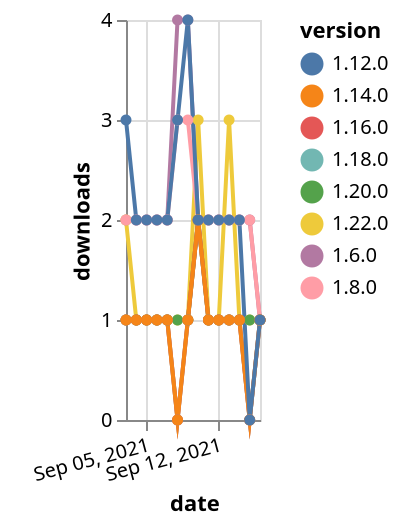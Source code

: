 {"$schema": "https://vega.github.io/schema/vega-lite/v5.json", "description": "A simple bar chart with embedded data.", "data": {"values": [{"date": "2021-09-03", "total": 3027, "delta": 2, "version": "1.6.0"}, {"date": "2021-09-04", "total": 3029, "delta": 2, "version": "1.6.0"}, {"date": "2021-09-05", "total": 3031, "delta": 2, "version": "1.6.0"}, {"date": "2021-09-06", "total": 3033, "delta": 2, "version": "1.6.0"}, {"date": "2021-09-07", "total": 3035, "delta": 2, "version": "1.6.0"}, {"date": "2021-09-08", "total": 3039, "delta": 4, "version": "1.6.0"}, {"date": "2021-09-09", "total": 3043, "delta": 4, "version": "1.6.0"}, {"date": "2021-09-10", "total": 3045, "delta": 2, "version": "1.6.0"}, {"date": "2021-09-11", "total": 3047, "delta": 2, "version": "1.6.0"}, {"date": "2021-09-12", "total": 3049, "delta": 2, "version": "1.6.0"}, {"date": "2021-09-13", "total": 3051, "delta": 2, "version": "1.6.0"}, {"date": "2021-09-14", "total": 3053, "delta": 2, "version": "1.6.0"}, {"date": "2021-09-15", "total": 3055, "delta": 2, "version": "1.6.0"}, {"date": "2021-09-16", "total": 3056, "delta": 1, "version": "1.6.0"}, {"date": "2021-09-03", "total": 180, "delta": 1, "version": "1.18.0"}, {"date": "2021-09-04", "total": 181, "delta": 1, "version": "1.18.0"}, {"date": "2021-09-05", "total": 182, "delta": 1, "version": "1.18.0"}, {"date": "2021-09-06", "total": 183, "delta": 1, "version": "1.18.0"}, {"date": "2021-09-07", "total": 184, "delta": 1, "version": "1.18.0"}, {"date": "2021-09-08", "total": 184, "delta": 0, "version": "1.18.0"}, {"date": "2021-09-09", "total": 185, "delta": 1, "version": "1.18.0"}, {"date": "2021-09-10", "total": 187, "delta": 2, "version": "1.18.0"}, {"date": "2021-09-11", "total": 188, "delta": 1, "version": "1.18.0"}, {"date": "2021-09-12", "total": 189, "delta": 1, "version": "1.18.0"}, {"date": "2021-09-13", "total": 190, "delta": 1, "version": "1.18.0"}, {"date": "2021-09-14", "total": 191, "delta": 1, "version": "1.18.0"}, {"date": "2021-09-15", "total": 191, "delta": 0, "version": "1.18.0"}, {"date": "2021-09-16", "total": 192, "delta": 1, "version": "1.18.0"}, {"date": "2021-09-03", "total": 191, "delta": 2, "version": "1.22.0"}, {"date": "2021-09-04", "total": 192, "delta": 1, "version": "1.22.0"}, {"date": "2021-09-05", "total": 193, "delta": 1, "version": "1.22.0"}, {"date": "2021-09-06", "total": 194, "delta": 1, "version": "1.22.0"}, {"date": "2021-09-07", "total": 195, "delta": 1, "version": "1.22.0"}, {"date": "2021-09-08", "total": 196, "delta": 1, "version": "1.22.0"}, {"date": "2021-09-09", "total": 197, "delta": 1, "version": "1.22.0"}, {"date": "2021-09-10", "total": 200, "delta": 3, "version": "1.22.0"}, {"date": "2021-09-11", "total": 201, "delta": 1, "version": "1.22.0"}, {"date": "2021-09-12", "total": 202, "delta": 1, "version": "1.22.0"}, {"date": "2021-09-13", "total": 205, "delta": 3, "version": "1.22.0"}, {"date": "2021-09-14", "total": 206, "delta": 1, "version": "1.22.0"}, {"date": "2021-09-15", "total": 207, "delta": 1, "version": "1.22.0"}, {"date": "2021-09-16", "total": 208, "delta": 1, "version": "1.22.0"}, {"date": "2021-09-03", "total": 2572, "delta": 2, "version": "1.8.0"}, {"date": "2021-09-04", "total": 2574, "delta": 2, "version": "1.8.0"}, {"date": "2021-09-05", "total": 2576, "delta": 2, "version": "1.8.0"}, {"date": "2021-09-06", "total": 2578, "delta": 2, "version": "1.8.0"}, {"date": "2021-09-07", "total": 2580, "delta": 2, "version": "1.8.0"}, {"date": "2021-09-08", "total": 2583, "delta": 3, "version": "1.8.0"}, {"date": "2021-09-09", "total": 2586, "delta": 3, "version": "1.8.0"}, {"date": "2021-09-10", "total": 2588, "delta": 2, "version": "1.8.0"}, {"date": "2021-09-11", "total": 2590, "delta": 2, "version": "1.8.0"}, {"date": "2021-09-12", "total": 2592, "delta": 2, "version": "1.8.0"}, {"date": "2021-09-13", "total": 2594, "delta": 2, "version": "1.8.0"}, {"date": "2021-09-14", "total": 2596, "delta": 2, "version": "1.8.0"}, {"date": "2021-09-15", "total": 2598, "delta": 2, "version": "1.8.0"}, {"date": "2021-09-16", "total": 2599, "delta": 1, "version": "1.8.0"}, {"date": "2021-09-03", "total": 166, "delta": 1, "version": "1.20.0"}, {"date": "2021-09-04", "total": 167, "delta": 1, "version": "1.20.0"}, {"date": "2021-09-05", "total": 168, "delta": 1, "version": "1.20.0"}, {"date": "2021-09-06", "total": 169, "delta": 1, "version": "1.20.0"}, {"date": "2021-09-07", "total": 170, "delta": 1, "version": "1.20.0"}, {"date": "2021-09-08", "total": 171, "delta": 1, "version": "1.20.0"}, {"date": "2021-09-09", "total": 172, "delta": 1, "version": "1.20.0"}, {"date": "2021-09-10", "total": 174, "delta": 2, "version": "1.20.0"}, {"date": "2021-09-11", "total": 175, "delta": 1, "version": "1.20.0"}, {"date": "2021-09-12", "total": 176, "delta": 1, "version": "1.20.0"}, {"date": "2021-09-13", "total": 177, "delta": 1, "version": "1.20.0"}, {"date": "2021-09-14", "total": 178, "delta": 1, "version": "1.20.0"}, {"date": "2021-09-15", "total": 179, "delta": 1, "version": "1.20.0"}, {"date": "2021-09-16", "total": 180, "delta": 1, "version": "1.20.0"}, {"date": "2021-09-03", "total": 189, "delta": 1, "version": "1.16.0"}, {"date": "2021-09-04", "total": 190, "delta": 1, "version": "1.16.0"}, {"date": "2021-09-05", "total": 191, "delta": 1, "version": "1.16.0"}, {"date": "2021-09-06", "total": 192, "delta": 1, "version": "1.16.0"}, {"date": "2021-09-07", "total": 193, "delta": 1, "version": "1.16.0"}, {"date": "2021-09-08", "total": 193, "delta": 0, "version": "1.16.0"}, {"date": "2021-09-09", "total": 194, "delta": 1, "version": "1.16.0"}, {"date": "2021-09-10", "total": 196, "delta": 2, "version": "1.16.0"}, {"date": "2021-09-11", "total": 197, "delta": 1, "version": "1.16.0"}, {"date": "2021-09-12", "total": 198, "delta": 1, "version": "1.16.0"}, {"date": "2021-09-13", "total": 199, "delta": 1, "version": "1.16.0"}, {"date": "2021-09-14", "total": 200, "delta": 1, "version": "1.16.0"}, {"date": "2021-09-15", "total": 200, "delta": 0, "version": "1.16.0"}, {"date": "2021-09-16", "total": 201, "delta": 1, "version": "1.16.0"}, {"date": "2021-09-03", "total": 235, "delta": 1, "version": "1.14.0"}, {"date": "2021-09-04", "total": 236, "delta": 1, "version": "1.14.0"}, {"date": "2021-09-05", "total": 237, "delta": 1, "version": "1.14.0"}, {"date": "2021-09-06", "total": 238, "delta": 1, "version": "1.14.0"}, {"date": "2021-09-07", "total": 239, "delta": 1, "version": "1.14.0"}, {"date": "2021-09-08", "total": 239, "delta": 0, "version": "1.14.0"}, {"date": "2021-09-09", "total": 240, "delta": 1, "version": "1.14.0"}, {"date": "2021-09-10", "total": 242, "delta": 2, "version": "1.14.0"}, {"date": "2021-09-11", "total": 243, "delta": 1, "version": "1.14.0"}, {"date": "2021-09-12", "total": 244, "delta": 1, "version": "1.14.0"}, {"date": "2021-09-13", "total": 245, "delta": 1, "version": "1.14.0"}, {"date": "2021-09-14", "total": 246, "delta": 1, "version": "1.14.0"}, {"date": "2021-09-15", "total": 246, "delta": 0, "version": "1.14.0"}, {"date": "2021-09-16", "total": 247, "delta": 1, "version": "1.14.0"}, {"date": "2021-09-03", "total": 2439, "delta": 3, "version": "1.12.0"}, {"date": "2021-09-04", "total": 2441, "delta": 2, "version": "1.12.0"}, {"date": "2021-09-05", "total": 2443, "delta": 2, "version": "1.12.0"}, {"date": "2021-09-06", "total": 2445, "delta": 2, "version": "1.12.0"}, {"date": "2021-09-07", "total": 2447, "delta": 2, "version": "1.12.0"}, {"date": "2021-09-08", "total": 2450, "delta": 3, "version": "1.12.0"}, {"date": "2021-09-09", "total": 2454, "delta": 4, "version": "1.12.0"}, {"date": "2021-09-10", "total": 2456, "delta": 2, "version": "1.12.0"}, {"date": "2021-09-11", "total": 2458, "delta": 2, "version": "1.12.0"}, {"date": "2021-09-12", "total": 2460, "delta": 2, "version": "1.12.0"}, {"date": "2021-09-13", "total": 2462, "delta": 2, "version": "1.12.0"}, {"date": "2021-09-14", "total": 2464, "delta": 2, "version": "1.12.0"}, {"date": "2021-09-15", "total": 2464, "delta": 0, "version": "1.12.0"}, {"date": "2021-09-16", "total": 2465, "delta": 1, "version": "1.12.0"}]}, "width": "container", "mark": {"type": "line", "point": {"filled": true}}, "encoding": {"x": {"field": "date", "type": "temporal", "timeUnit": "yearmonthdate", "title": "date", "axis": {"labelAngle": -15}}, "y": {"field": "delta", "type": "quantitative", "title": "downloads"}, "color": {"field": "version", "type": "nominal"}, "tooltip": {"field": "delta"}}}